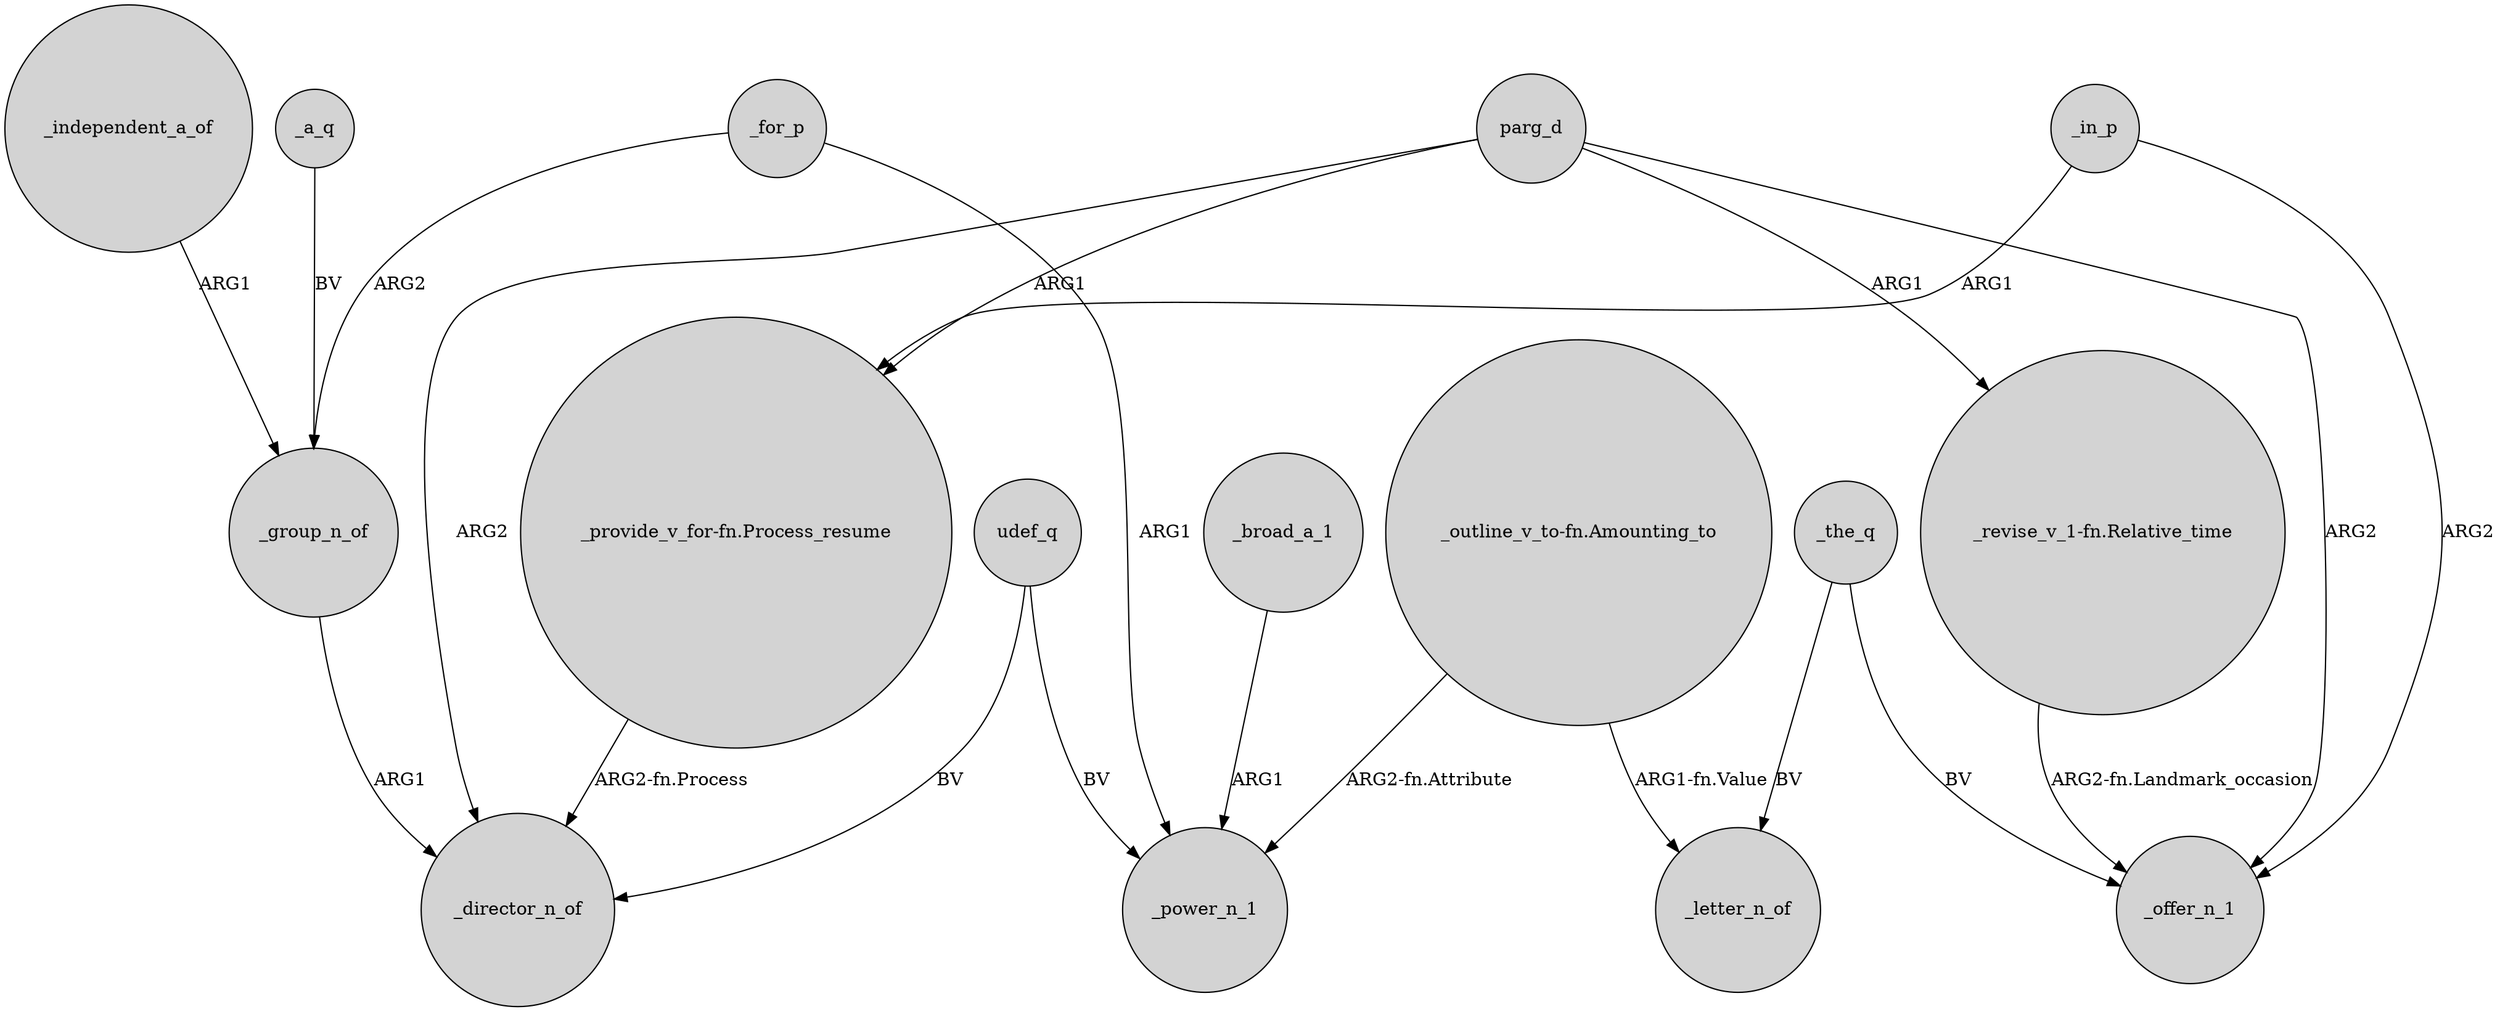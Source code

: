 digraph {
	node [shape=circle style=filled]
	udef_q -> _director_n_of [label=BV]
	_group_n_of -> _director_n_of [label=ARG1]
	parg_d -> _offer_n_1 [label=ARG2]
	"_outline_v_to-fn.Amounting_to" -> _letter_n_of [label="ARG1-fn.Value"]
	_independent_a_of -> _group_n_of [label=ARG1]
	parg_d -> "_revise_v_1-fn.Relative_time" [label=ARG1]
	_a_q -> _group_n_of [label=BV]
	"_outline_v_to-fn.Amounting_to" -> _power_n_1 [label="ARG2-fn.Attribute"]
	_for_p -> _group_n_of [label=ARG2]
	_in_p -> "_provide_v_for-fn.Process_resume" [label=ARG1]
	parg_d -> _director_n_of [label=ARG2]
	parg_d -> "_provide_v_for-fn.Process_resume" [label=ARG1]
	_in_p -> _offer_n_1 [label=ARG2]
	_the_q -> _offer_n_1 [label=BV]
	_broad_a_1 -> _power_n_1 [label=ARG1]
	"_provide_v_for-fn.Process_resume" -> _director_n_of [label="ARG2-fn.Process"]
	_the_q -> _letter_n_of [label=BV]
	_for_p -> _power_n_1 [label=ARG1]
	"_revise_v_1-fn.Relative_time" -> _offer_n_1 [label="ARG2-fn.Landmark_occasion"]
	udef_q -> _power_n_1 [label=BV]
}
